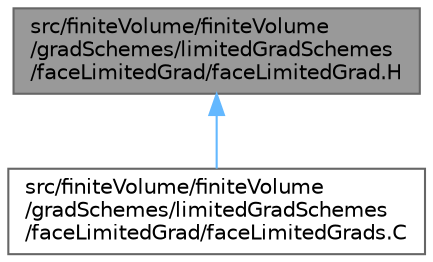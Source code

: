 digraph "src/finiteVolume/finiteVolume/gradSchemes/limitedGradSchemes/faceLimitedGrad/faceLimitedGrad.H"
{
 // LATEX_PDF_SIZE
  bgcolor="transparent";
  edge [fontname=Helvetica,fontsize=10,labelfontname=Helvetica,labelfontsize=10];
  node [fontname=Helvetica,fontsize=10,shape=box,height=0.2,width=0.4];
  Node1 [id="Node000001",label="src/finiteVolume/finiteVolume\l/gradSchemes/limitedGradSchemes\l/faceLimitedGrad/faceLimitedGrad.H",height=0.2,width=0.4,color="gray40", fillcolor="grey60", style="filled", fontcolor="black",tooltip=" "];
  Node1 -> Node2 [id="edge1_Node000001_Node000002",dir="back",color="steelblue1",style="solid",tooltip=" "];
  Node2 [id="Node000002",label="src/finiteVolume/finiteVolume\l/gradSchemes/limitedGradSchemes\l/faceLimitedGrad/faceLimitedGrads.C",height=0.2,width=0.4,color="grey40", fillcolor="white", style="filled",URL="$faceLimitedGrads_8C.html",tooltip=" "];
}

